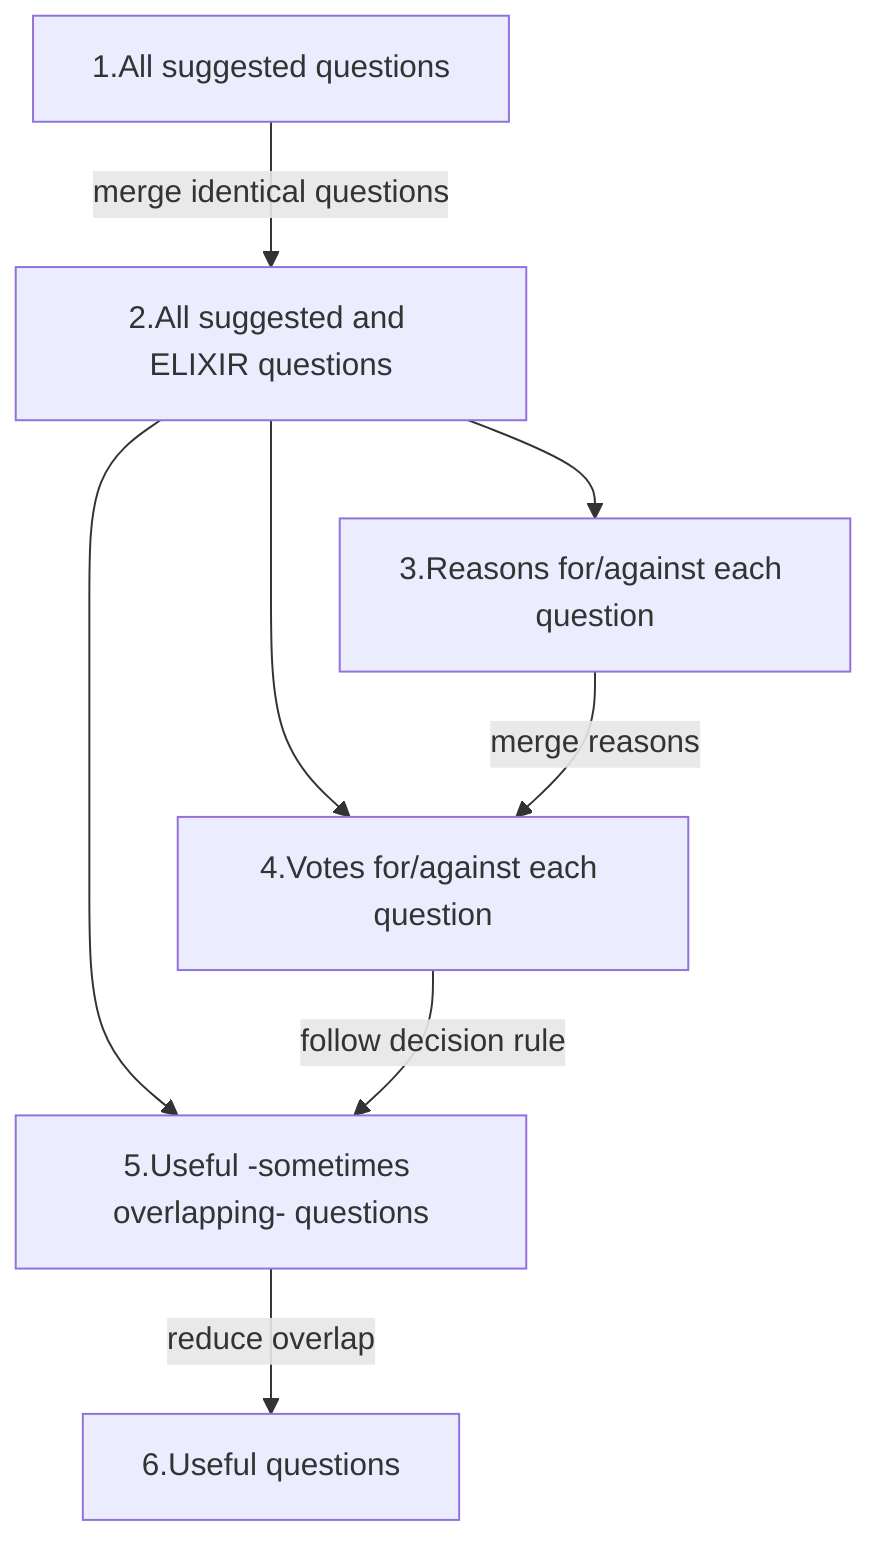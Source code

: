 flowchart TD
  data_set_1[1.All suggested questions]
  data_set_2[2.All suggested and ELIXIR questions]
  data_set_3[3.Reasons for/against each question]
  data_set_4[4.Votes for/against each question]
  data_set_5[5.Useful -sometimes overlapping- questions]
  data_set_6[6.Useful questions]

  data_set_1 --> |merge identical questions| data_set_2
  data_set_2 --> data_set_3
  data_set_2 --> data_set_4
  data_set_3 --> |merge reasons| data_set_4
  data_set_2 --> data_set_5
  data_set_4 --> |follow decision rule| data_set_5
  data_set_5 --> |reduce overlap| data_set_6